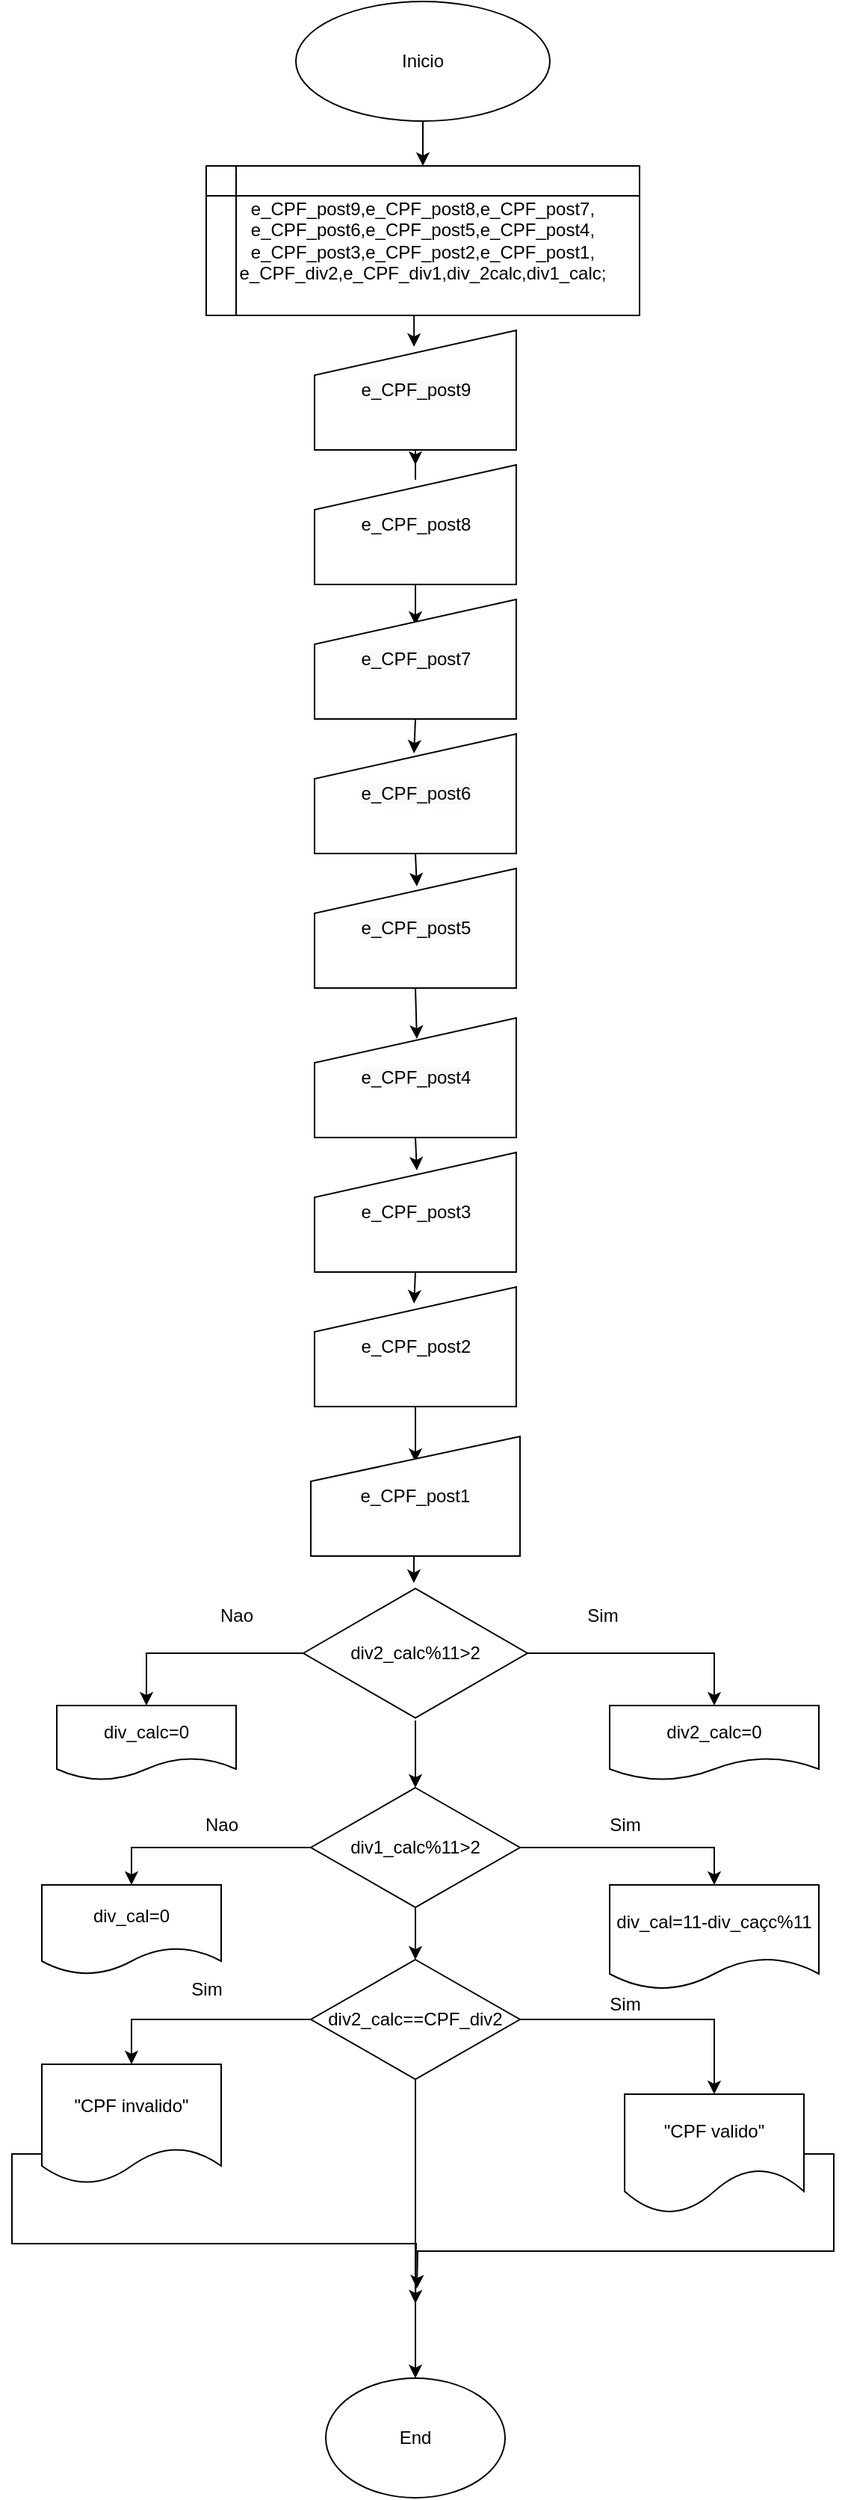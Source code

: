 <mxfile version="14.4.7" type="device"><diagram name="Page-1" id="74e2e168-ea6b-b213-b513-2b3c1d86103e"><mxGraphModel dx="556" dy="388" grid="1" gridSize="10" guides="1" tooltips="1" connect="1" arrows="1" fold="1" page="1" pageScale="1" pageWidth="1100" pageHeight="850" background="#ffffff" math="0" shadow="0"><root><mxCell id="0"/><mxCell id="1" parent="0"/><mxCell id="WYGYA28PINHt2LacTu_C-20" style="edgeStyle=orthogonalEdgeStyle;rounded=0;orthogonalLoop=1;jettySize=auto;html=1;exitX=0.5;exitY=1;exitDx=0;exitDy=0;entryX=0.5;entryY=0;entryDx=0;entryDy=0;" edge="1" parent="1" source="WYGYA28PINHt2LacTu_C-1" target="WYGYA28PINHt2LacTu_C-5"><mxGeometry relative="1" as="geometry"/></mxCell><mxCell id="WYGYA28PINHt2LacTu_C-1" value="Inicio" style="ellipse;whiteSpace=wrap;html=1;" vertex="1" parent="1"><mxGeometry x="200" width="170" height="80" as="geometry"/></mxCell><mxCell id="WYGYA28PINHt2LacTu_C-21" style="edgeStyle=orthogonalEdgeStyle;rounded=0;orthogonalLoop=1;jettySize=auto;html=1;exitX=0.5;exitY=1;exitDx=0;exitDy=0;entryX=0.493;entryY=0.138;entryDx=0;entryDy=0;entryPerimeter=0;" edge="1" parent="1" source="WYGYA28PINHt2LacTu_C-5" target="WYGYA28PINHt2LacTu_C-6"><mxGeometry relative="1" as="geometry"/></mxCell><mxCell id="WYGYA28PINHt2LacTu_C-5" value="e_CPF_post9,e_CPF_post8,e_CPF_post7,&lt;br&gt;e_CPF_post6,e_CPF_post5,e_CPF_post4,&lt;br&gt;e_CPF_post3,e_CPF_post2,e_CPF_post1,&lt;br&gt;e_CPF_div2,e_CPF_div1,div_2calc,div1_calc;" style="shape=internalStorage;whiteSpace=wrap;html=1;backgroundOutline=1;" vertex="1" parent="1"><mxGeometry x="140" y="110" width="290" height="100" as="geometry"/></mxCell><mxCell id="WYGYA28PINHt2LacTu_C-22" style="edgeStyle=orthogonalEdgeStyle;rounded=0;orthogonalLoop=1;jettySize=auto;html=1;exitX=0.5;exitY=1;exitDx=0;exitDy=0;" edge="1" parent="1" source="WYGYA28PINHt2LacTu_C-6" target="WYGYA28PINHt2LacTu_C-11"><mxGeometry relative="1" as="geometry"/></mxCell><mxCell id="WYGYA28PINHt2LacTu_C-6" value="&#10;&#10;&lt;span style=&quot;color: rgb(0, 0, 0); font-family: helvetica; font-size: 12px; font-style: normal; font-weight: 400; letter-spacing: normal; text-align: center; text-indent: 0px; text-transform: none; word-spacing: 0px; background-color: rgb(248, 249, 250); display: inline; float: none;&quot;&gt;e_CPF_post9&lt;/span&gt;&#10;&#10;" style="shape=manualInput;whiteSpace=wrap;html=1;" vertex="1" parent="1"><mxGeometry x="212.5" y="220" width="135" height="80" as="geometry"/></mxCell><mxCell id="WYGYA28PINHt2LacTu_C-32" style="edgeStyle=orthogonalEdgeStyle;rounded=0;orthogonalLoop=1;jettySize=auto;html=1;exitX=0.5;exitY=1;exitDx=0;exitDy=0;entryX=0.5;entryY=0.213;entryDx=0;entryDy=0;entryPerimeter=0;" edge="1" parent="1" source="WYGYA28PINHt2LacTu_C-7" target="WYGYA28PINHt2LacTu_C-16"><mxGeometry relative="1" as="geometry"/></mxCell><mxCell id="WYGYA28PINHt2LacTu_C-7" value="e_CPF_post2" style="shape=manualInput;whiteSpace=wrap;html=1;" vertex="1" parent="1"><mxGeometry x="212.5" y="860" width="135" height="80" as="geometry"/></mxCell><mxCell id="WYGYA28PINHt2LacTu_C-25" style="edgeStyle=orthogonalEdgeStyle;rounded=0;orthogonalLoop=1;jettySize=auto;html=1;exitX=0.5;exitY=1;exitDx=0;exitDy=0;entryX=0.507;entryY=0.15;entryDx=0;entryDy=0;entryPerimeter=0;" edge="1" parent="1" source="WYGYA28PINHt2LacTu_C-9" target="WYGYA28PINHt2LacTu_C-12"><mxGeometry relative="1" as="geometry"/></mxCell><mxCell id="WYGYA28PINHt2LacTu_C-9" value="&#10;&#10;&lt;span style=&quot;color: rgb(0, 0, 0); font-family: helvetica; font-size: 12px; font-style: normal; font-weight: 400; letter-spacing: normal; text-align: center; text-indent: 0px; text-transform: none; word-spacing: 0px; background-color: rgb(248, 249, 250); display: inline; float: none;&quot;&gt;e_CPF_post6&lt;/span&gt;&#10;&#10;" style="shape=manualInput;whiteSpace=wrap;html=1;" vertex="1" parent="1"><mxGeometry x="212.5" y="490" width="135" height="80" as="geometry"/></mxCell><mxCell id="WYGYA28PINHt2LacTu_C-30" style="edgeStyle=orthogonalEdgeStyle;rounded=0;orthogonalLoop=1;jettySize=auto;html=1;exitX=0.5;exitY=1;exitDx=0;exitDy=0;entryX=0.507;entryY=0.15;entryDx=0;entryDy=0;entryPerimeter=0;" edge="1" parent="1" source="WYGYA28PINHt2LacTu_C-10" target="WYGYA28PINHt2LacTu_C-14"><mxGeometry relative="1" as="geometry"/></mxCell><mxCell id="WYGYA28PINHt2LacTu_C-10" value="&#10;&#10;&lt;span style=&quot;color: rgb(0, 0, 0); font-family: helvetica; font-size: 12px; font-style: normal; font-weight: 400; letter-spacing: normal; text-align: center; text-indent: 0px; text-transform: none; word-spacing: 0px; background-color: rgb(248, 249, 250); display: inline; float: none;&quot;&gt;e_CPF_post4&lt;/span&gt;&#10;&#10;" style="shape=manualInput;whiteSpace=wrap;html=1;" vertex="1" parent="1"><mxGeometry x="212.5" y="680" width="135" height="80" as="geometry"/></mxCell><mxCell id="WYGYA28PINHt2LacTu_C-23" style="edgeStyle=orthogonalEdgeStyle;rounded=0;orthogonalLoop=1;jettySize=auto;html=1;exitX=0.5;exitY=1;exitDx=0;exitDy=0;entryX=0.5;entryY=0.213;entryDx=0;entryDy=0;entryPerimeter=0;" edge="1" parent="1" source="WYGYA28PINHt2LacTu_C-11" target="WYGYA28PINHt2LacTu_C-13"><mxGeometry relative="1" as="geometry"/></mxCell><mxCell id="WYGYA28PINHt2LacTu_C-11" value="&lt;span&gt;e_CPF_post8&lt;/span&gt;" style="shape=manualInput;whiteSpace=wrap;html=1;" vertex="1" parent="1"><mxGeometry x="212.5" y="310" width="135" height="80" as="geometry"/></mxCell><mxCell id="WYGYA28PINHt2LacTu_C-28" style="edgeStyle=orthogonalEdgeStyle;rounded=0;orthogonalLoop=1;jettySize=auto;html=1;exitX=0.5;exitY=1;exitDx=0;exitDy=0;entryX=0.507;entryY=0.175;entryDx=0;entryDy=0;entryPerimeter=0;" edge="1" parent="1" source="WYGYA28PINHt2LacTu_C-12" target="WYGYA28PINHt2LacTu_C-10"><mxGeometry relative="1" as="geometry"/></mxCell><mxCell id="WYGYA28PINHt2LacTu_C-12" value="&#10;&#10;&lt;span style=&quot;color: rgb(0, 0, 0); font-family: helvetica; font-size: 12px; font-style: normal; font-weight: 400; letter-spacing: normal; text-align: center; text-indent: 0px; text-transform: none; word-spacing: 0px; background-color: rgb(248, 249, 250); display: inline; float: none;&quot;&gt;e_CPF_post5&lt;/span&gt;&#10;&#10;" style="shape=manualInput;whiteSpace=wrap;html=1;" vertex="1" parent="1"><mxGeometry x="212.5" y="580" width="135" height="80" as="geometry"/></mxCell><mxCell id="WYGYA28PINHt2LacTu_C-24" style="edgeStyle=orthogonalEdgeStyle;rounded=0;orthogonalLoop=1;jettySize=auto;html=1;exitX=0.5;exitY=1;exitDx=0;exitDy=0;entryX=0.493;entryY=0.163;entryDx=0;entryDy=0;entryPerimeter=0;" edge="1" parent="1" source="WYGYA28PINHt2LacTu_C-13" target="WYGYA28PINHt2LacTu_C-9"><mxGeometry relative="1" as="geometry"/></mxCell><mxCell id="WYGYA28PINHt2LacTu_C-13" value="&#10;&#10;&lt;span style=&quot;color: rgb(0, 0, 0); font-family: helvetica; font-size: 12px; font-style: normal; font-weight: 400; letter-spacing: normal; text-align: center; text-indent: 0px; text-transform: none; word-spacing: 0px; background-color: rgb(248, 249, 250); display: inline; float: none;&quot;&gt;e_CPF_post7&lt;/span&gt;&#10;&#10;" style="shape=manualInput;whiteSpace=wrap;html=1;" vertex="1" parent="1"><mxGeometry x="212.5" y="400" width="135" height="80" as="geometry"/></mxCell><mxCell id="WYGYA28PINHt2LacTu_C-31" style="edgeStyle=orthogonalEdgeStyle;rounded=0;orthogonalLoop=1;jettySize=auto;html=1;exitX=0.5;exitY=1;exitDx=0;exitDy=0;entryX=0.493;entryY=0.138;entryDx=0;entryDy=0;entryPerimeter=0;" edge="1" parent="1" source="WYGYA28PINHt2LacTu_C-14" target="WYGYA28PINHt2LacTu_C-7"><mxGeometry relative="1" as="geometry"/></mxCell><mxCell id="WYGYA28PINHt2LacTu_C-14" value="e_CPF_post3" style="shape=manualInput;whiteSpace=wrap;html=1;" vertex="1" parent="1"><mxGeometry x="212.5" y="770" width="135" height="80" as="geometry"/></mxCell><mxCell id="WYGYA28PINHt2LacTu_C-33" style="edgeStyle=orthogonalEdgeStyle;rounded=0;orthogonalLoop=1;jettySize=auto;html=1;exitX=0.5;exitY=1;exitDx=0;exitDy=0;entryX=0.493;entryY=-0.022;entryDx=0;entryDy=0;entryPerimeter=0;" edge="1" parent="1" source="WYGYA28PINHt2LacTu_C-16" target="WYGYA28PINHt2LacTu_C-18"><mxGeometry relative="1" as="geometry"/></mxCell><mxCell id="WYGYA28PINHt2LacTu_C-16" value="e_CPF_post1" style="shape=manualInput;whiteSpace=wrap;html=1;" vertex="1" parent="1"><mxGeometry x="210" y="960" width="140" height="80" as="geometry"/></mxCell><mxCell id="WYGYA28PINHt2LacTu_C-34" style="edgeStyle=orthogonalEdgeStyle;rounded=0;orthogonalLoop=1;jettySize=auto;html=1;entryX=0.5;entryY=0;entryDx=0;entryDy=0;" edge="1" parent="1" source="WYGYA28PINHt2LacTu_C-18" target="WYGYA28PINHt2LacTu_C-19"><mxGeometry relative="1" as="geometry"/></mxCell><mxCell id="WYGYA28PINHt2LacTu_C-40" style="edgeStyle=orthogonalEdgeStyle;rounded=0;orthogonalLoop=1;jettySize=auto;html=1;entryX=0.5;entryY=0;entryDx=0;entryDy=0;" edge="1" parent="1" source="WYGYA28PINHt2LacTu_C-18" target="WYGYA28PINHt2LacTu_C-39"><mxGeometry relative="1" as="geometry"/></mxCell><mxCell id="WYGYA28PINHt2LacTu_C-43" style="edgeStyle=orthogonalEdgeStyle;rounded=0;orthogonalLoop=1;jettySize=auto;html=1;" edge="1" parent="1" source="WYGYA28PINHt2LacTu_C-18" target="WYGYA28PINHt2LacTu_C-41"><mxGeometry relative="1" as="geometry"/></mxCell><mxCell id="WYGYA28PINHt2LacTu_C-18" value="div2_calc%11&amp;gt;2" style="html=1;whiteSpace=wrap;aspect=fixed;shape=isoRectangle;" vertex="1" parent="1"><mxGeometry x="205" y="1060" width="150" height="90" as="geometry"/></mxCell><mxCell id="WYGYA28PINHt2LacTu_C-19" value="div2_calc=0" style="shape=document;whiteSpace=wrap;html=1;boundedLbl=1;" vertex="1" parent="1"><mxGeometry x="410" y="1140" width="140" height="50" as="geometry"/></mxCell><mxCell id="WYGYA28PINHt2LacTu_C-37" value="Sim" style="text;html=1;align=center;verticalAlign=middle;resizable=0;points=[];autosize=1;" vertex="1" parent="1"><mxGeometry x="385" y="1070" width="40" height="20" as="geometry"/></mxCell><mxCell id="WYGYA28PINHt2LacTu_C-38" value="Nao" style="text;html=1;align=center;verticalAlign=middle;resizable=0;points=[];autosize=1;" vertex="1" parent="1"><mxGeometry x="140" y="1070" width="40" height="20" as="geometry"/></mxCell><mxCell id="WYGYA28PINHt2LacTu_C-39" value="div_calc=0" style="shape=document;whiteSpace=wrap;html=1;boundedLbl=1;" vertex="1" parent="1"><mxGeometry x="40" y="1140" width="120" height="50" as="geometry"/></mxCell><mxCell id="WYGYA28PINHt2LacTu_C-50" style="edgeStyle=orthogonalEdgeStyle;rounded=0;orthogonalLoop=1;jettySize=auto;html=1;entryX=0.5;entryY=0;entryDx=0;entryDy=0;" edge="1" parent="1" source="WYGYA28PINHt2LacTu_C-41" target="WYGYA28PINHt2LacTu_C-45"><mxGeometry relative="1" as="geometry"/></mxCell><mxCell id="WYGYA28PINHt2LacTu_C-51" style="edgeStyle=orthogonalEdgeStyle;rounded=0;orthogonalLoop=1;jettySize=auto;html=1;entryX=0.5;entryY=0;entryDx=0;entryDy=0;" edge="1" parent="1" source="WYGYA28PINHt2LacTu_C-41" target="WYGYA28PINHt2LacTu_C-46"><mxGeometry relative="1" as="geometry"/></mxCell><mxCell id="WYGYA28PINHt2LacTu_C-60" style="edgeStyle=orthogonalEdgeStyle;rounded=0;orthogonalLoop=1;jettySize=auto;html=1;entryX=0.5;entryY=0;entryDx=0;entryDy=0;" edge="1" parent="1" source="WYGYA28PINHt2LacTu_C-41" target="WYGYA28PINHt2LacTu_C-52"><mxGeometry relative="1" as="geometry"/></mxCell><mxCell id="WYGYA28PINHt2LacTu_C-41" value="div1_calc%11&amp;gt;2" style="rhombus;whiteSpace=wrap;html=1;" vertex="1" parent="1"><mxGeometry x="210" y="1195" width="140" height="80" as="geometry"/></mxCell><mxCell id="WYGYA28PINHt2LacTu_C-45" value="div_cal=11-div_caçc%11" style="shape=document;whiteSpace=wrap;html=1;boundedLbl=1;" vertex="1" parent="1"><mxGeometry x="410" y="1260" width="140" height="70" as="geometry"/></mxCell><mxCell id="WYGYA28PINHt2LacTu_C-46" value="div_cal=0" style="shape=document;whiteSpace=wrap;html=1;boundedLbl=1;" vertex="1" parent="1"><mxGeometry x="30" y="1260" width="120" height="60" as="geometry"/></mxCell><mxCell id="WYGYA28PINHt2LacTu_C-47" value="Sim" style="text;html=1;align=center;verticalAlign=middle;resizable=0;points=[];autosize=1;" vertex="1" parent="1"><mxGeometry x="400" y="1210" width="40" height="20" as="geometry"/></mxCell><mxCell id="WYGYA28PINHt2LacTu_C-49" value="Nao" style="text;html=1;align=center;verticalAlign=middle;resizable=0;points=[];autosize=1;" vertex="1" parent="1"><mxGeometry x="130" y="1210" width="40" height="20" as="geometry"/></mxCell><mxCell id="WYGYA28PINHt2LacTu_C-57" style="edgeStyle=orthogonalEdgeStyle;rounded=0;orthogonalLoop=1;jettySize=auto;html=1;entryX=0.5;entryY=0;entryDx=0;entryDy=0;" edge="1" parent="1" source="WYGYA28PINHt2LacTu_C-52" target="WYGYA28PINHt2LacTu_C-54"><mxGeometry relative="1" as="geometry"/></mxCell><mxCell id="WYGYA28PINHt2LacTu_C-58" style="edgeStyle=orthogonalEdgeStyle;rounded=0;orthogonalLoop=1;jettySize=auto;html=1;entryX=0.5;entryY=0;entryDx=0;entryDy=0;" edge="1" parent="1" source="WYGYA28PINHt2LacTu_C-52" target="WYGYA28PINHt2LacTu_C-53"><mxGeometry relative="1" as="geometry"/></mxCell><mxCell id="WYGYA28PINHt2LacTu_C-70" style="edgeStyle=orthogonalEdgeStyle;rounded=0;orthogonalLoop=1;jettySize=auto;html=1;" edge="1" parent="1" source="WYGYA28PINHt2LacTu_C-52"><mxGeometry relative="1" as="geometry"><mxPoint x="280" y="1590" as="targetPoint"/></mxGeometry></mxCell><mxCell id="WYGYA28PINHt2LacTu_C-52" value="div2_calc==CPF_div2" style="rhombus;whiteSpace=wrap;html=1;" vertex="1" parent="1"><mxGeometry x="210" y="1310" width="140" height="80" as="geometry"/></mxCell><mxCell id="WYGYA28PINHt2LacTu_C-71" style="edgeStyle=orthogonalEdgeStyle;rounded=0;orthogonalLoop=1;jettySize=auto;html=1;exitX=0;exitY=0.75;exitDx=0;exitDy=0;" edge="1" parent="1" source="WYGYA28PINHt2LacTu_C-53"><mxGeometry relative="1" as="geometry"><mxPoint x="280" y="1540" as="targetPoint"/></mxGeometry></mxCell><mxCell id="WYGYA28PINHt2LacTu_C-53" value="&quot;CPF invalido&quot;" style="shape=document;whiteSpace=wrap;html=1;boundedLbl=1;" vertex="1" parent="1"><mxGeometry x="30" y="1380" width="120" height="80" as="geometry"/></mxCell><mxCell id="WYGYA28PINHt2LacTu_C-69" style="edgeStyle=orthogonalEdgeStyle;rounded=0;orthogonalLoop=1;jettySize=auto;html=1;exitX=1;exitY=0.5;exitDx=0;exitDy=0;" edge="1" parent="1" source="WYGYA28PINHt2LacTu_C-54"><mxGeometry relative="1" as="geometry"><mxPoint x="281" y="1530" as="targetPoint"/></mxGeometry></mxCell><mxCell id="WYGYA28PINHt2LacTu_C-54" value="&quot;CPF valido&quot;" style="shape=document;whiteSpace=wrap;html=1;boundedLbl=1;size=0.375;" vertex="1" parent="1"><mxGeometry x="420" y="1400" width="120" height="80" as="geometry"/></mxCell><mxCell id="WYGYA28PINHt2LacTu_C-55" value="Sim" style="text;html=1;align=center;verticalAlign=middle;resizable=0;points=[];autosize=1;" vertex="1" parent="1"><mxGeometry x="120" y="1320" width="40" height="20" as="geometry"/></mxCell><mxCell id="WYGYA28PINHt2LacTu_C-56" value="Sim" style="text;html=1;align=center;verticalAlign=middle;resizable=0;points=[];autosize=1;" vertex="1" parent="1"><mxGeometry x="400" y="1330" width="40" height="20" as="geometry"/></mxCell><mxCell id="WYGYA28PINHt2LacTu_C-61" value="End" style="ellipse;whiteSpace=wrap;html=1;" vertex="1" parent="1"><mxGeometry x="220" y="1590" width="120" height="80" as="geometry"/></mxCell></root></mxGraphModel></diagram></mxfile>